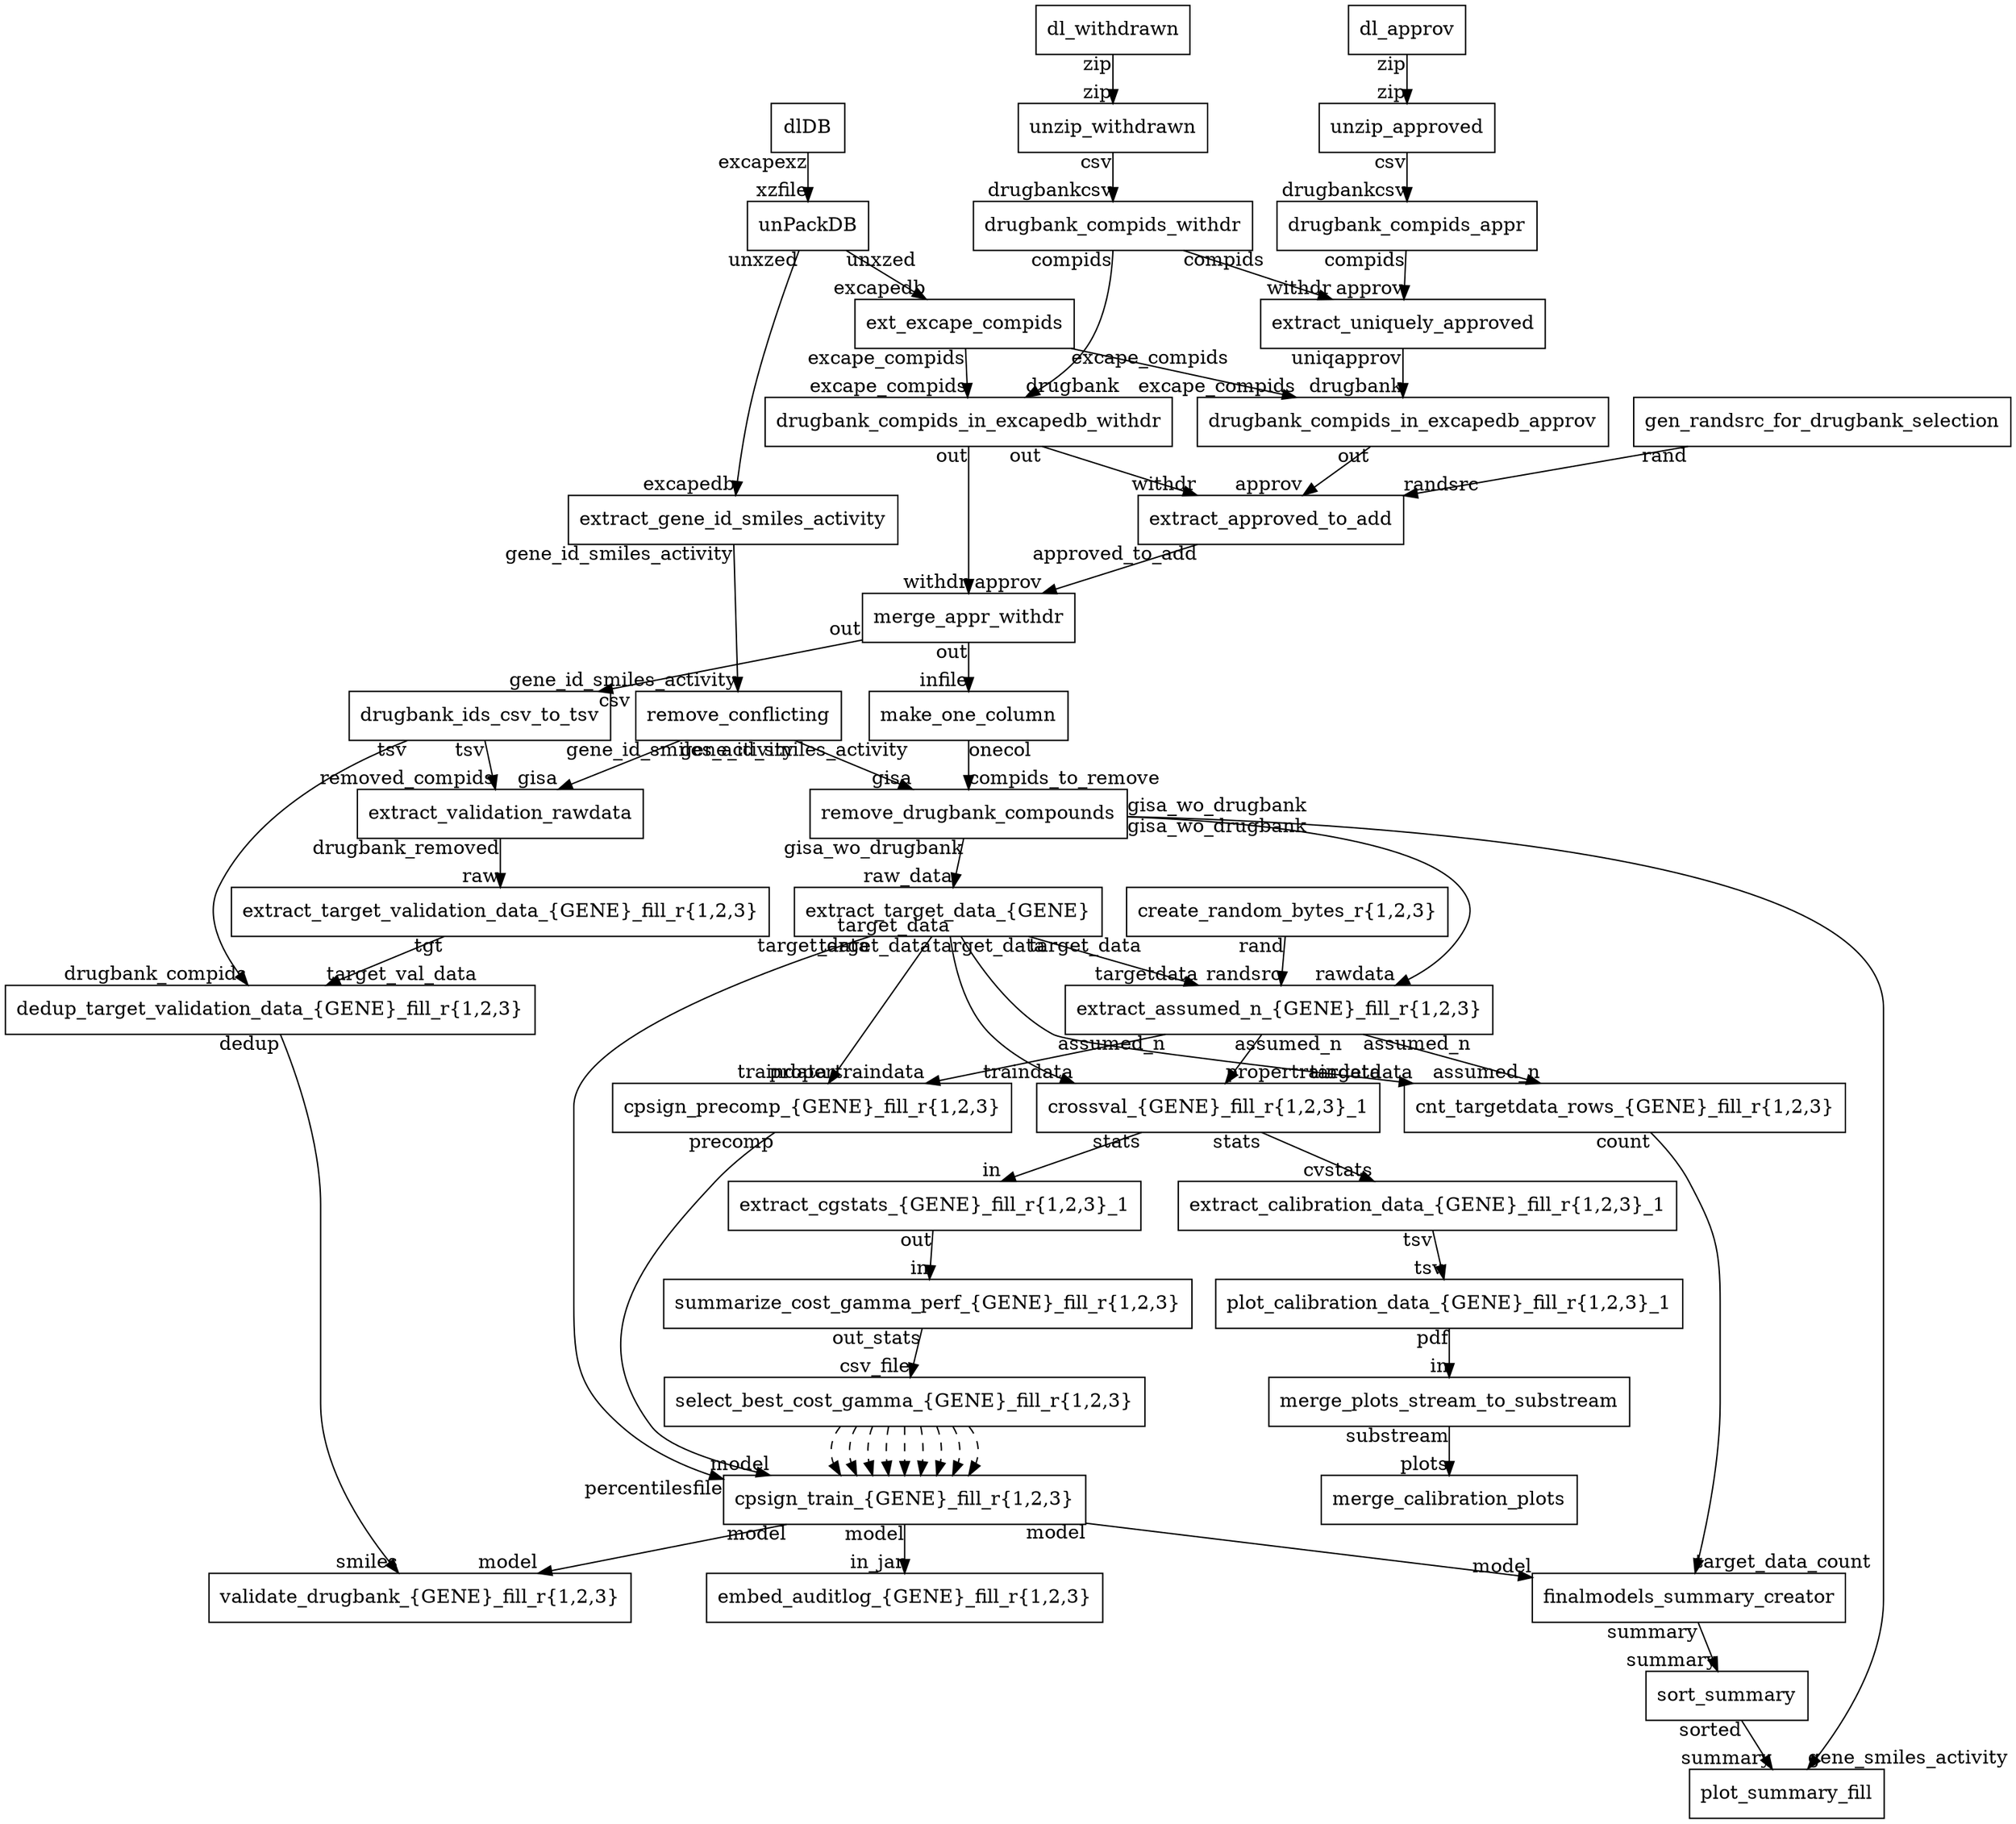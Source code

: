 digraph "train_models" {
  "finalmodels_summary_creator" [shape=box];
  "summarize_cost_gamma_perf_{GENE}_fill_r{1,2,3}" [shape=box];
  "select_best_cost_gamma_{GENE}_fill_r{1,2,3}" [shape=box];
  "dlDB" [shape=box];
  "ext_excape_compids" [shape=box];
  "drugbank_compids_in_excapedb_approv" [shape=box];
  "extract_validation_rawdata" [shape=box];
  "extract_target_validation_data_{GENE}_fill_r{1,2,3}" [shape=box];
  "sort_summary" [shape=box];
  "cpsign_precomp_{GENE}_fill_r{1,2,3}" [shape=box];
  "extract_cgstats_{GENE}_fill_r{1,2,3}_1" [shape=box];
  "cpsign_train_{GENE}_fill_r{1,2,3}" [shape=box];
  "unzip_approved" [shape=box];
  "dl_withdrawn" [shape=box];
  "gen_randsrc_for_drugbank_selection" [shape=box];
  "extract_assumed_n_{GENE}_fill_r{1,2,3}" [shape=box];
  "cnt_targetdata_rows_{GENE}_fill_r{1,2,3}" [shape=box];
  "plot_summary_fill" [shape=box];
  "unzip_withdrawn" [shape=box];
  "extract_approved_to_add" [shape=box];
  "remove_drugbank_compounds" [shape=box];
  "crossval_{GENE}_fill_r{1,2,3}_1" [shape=box];
  "dedup_target_validation_data_{GENE}_fill_r{1,2,3}" [shape=box];
  "validate_drugbank_{GENE}_fill_r{1,2,3}" [shape=box];
  "create_random_bytes_r{1,2,3}" [shape=box];
  "plot_calibration_data_{GENE}_fill_r{1,2,3}_1" [shape=box];
  "embed_auditlog_{GENE}_fill_r{1,2,3}" [shape=box];
  "merge_plots_stream_to_substream" [shape=box];
  "drugbank_compids_appr" [shape=box];
  "drugbank_ids_csv_to_tsv" [shape=box];
  "extract_gene_id_smiles_activity" [shape=box];
  "merge_appr_withdr" [shape=box];
  "remove_conflicting" [shape=box];
  "merge_calibration_plots" [shape=box];
  "unPackDB" [shape=box];
  "drugbank_compids_withdr" [shape=box];
  "extract_uniquely_approved" [shape=box];
  "extract_target_data_{GENE}" [shape=box];
  "extract_calibration_data_{GENE}_fill_r{1,2,3}_1" [shape=box];
  "dl_approv" [shape=box];
  "drugbank_compids_in_excapedb_withdr" [shape=box];
  "make_one_column" [shape=box];
  "finalmodels_summary_creator" -> "sort_summary" [taillabel="summary", headlabel="summary"];
  "summarize_cost_gamma_perf_{GENE}_fill_r{1,2,3}" -> "select_best_cost_gamma_{GENE}_fill_r{1,2,3}" [taillabel="out_stats", headlabel="csv_file"];
  "select_best_cost_gamma_{GENE}_fill_r{1,2,3}" -> "cpsign_train_{GENE}_fill_r{1,2,3}" [style="dashed"];
  "select_best_cost_gamma_{GENE}_fill_r{1,2,3}" -> "cpsign_train_{GENE}_fill_r{1,2,3}" [style="dashed"];
  "select_best_cost_gamma_{GENE}_fill_r{1,2,3}" -> "cpsign_train_{GENE}_fill_r{1,2,3}" [style="dashed"];
  "select_best_cost_gamma_{GENE}_fill_r{1,2,3}" -> "cpsign_train_{GENE}_fill_r{1,2,3}" [style="dashed"];
  "select_best_cost_gamma_{GENE}_fill_r{1,2,3}" -> "cpsign_train_{GENE}_fill_r{1,2,3}" [style="dashed"];
  "select_best_cost_gamma_{GENE}_fill_r{1,2,3}" -> "cpsign_train_{GENE}_fill_r{1,2,3}" [style="dashed"];
  "select_best_cost_gamma_{GENE}_fill_r{1,2,3}" -> "cpsign_train_{GENE}_fill_r{1,2,3}" [style="dashed"];
  "select_best_cost_gamma_{GENE}_fill_r{1,2,3}" -> "cpsign_train_{GENE}_fill_r{1,2,3}" [style="dashed"];
  "select_best_cost_gamma_{GENE}_fill_r{1,2,3}" -> "cpsign_train_{GENE}_fill_r{1,2,3}" [style="dashed"];
  "dlDB" -> "unPackDB" [taillabel="excapexz", headlabel="xzfile"];
  "ext_excape_compids" -> "drugbank_compids_in_excapedb_approv" [taillabel="excape_compids", headlabel="excape_compids"];
  "ext_excape_compids" -> "drugbank_compids_in_excapedb_withdr" [taillabel="excape_compids", headlabel="excape_compids"];
  "drugbank_compids_in_excapedb_approv" -> "extract_approved_to_add" [taillabel="out", headlabel="approv"];
  "extract_validation_rawdata" -> "extract_target_validation_data_{GENE}_fill_r{1,2,3}" [taillabel="drugbank_removed", headlabel="raw"];
  "extract_target_validation_data_{GENE}_fill_r{1,2,3}" -> "dedup_target_validation_data_{GENE}_fill_r{1,2,3}" [taillabel="tgt", headlabel="target_val_data"];
  "sort_summary" -> "plot_summary_fill" [taillabel="sorted", headlabel="summary"];
  "cpsign_precomp_{GENE}_fill_r{1,2,3}" -> "cpsign_train_{GENE}_fill_r{1,2,3}" [taillabel="precomp", headlabel="model"];
  "extract_cgstats_{GENE}_fill_r{1,2,3}_1" -> "summarize_cost_gamma_perf_{GENE}_fill_r{1,2,3}" [taillabel="out", headlabel="in"];
  "cpsign_train_{GENE}_fill_r{1,2,3}" -> "embed_auditlog_{GENE}_fill_r{1,2,3}" [taillabel="model", headlabel="in_jar"];
  "cpsign_train_{GENE}_fill_r{1,2,3}" -> "finalmodels_summary_creator" [taillabel="model", headlabel="model"];
  "cpsign_train_{GENE}_fill_r{1,2,3}" -> "validate_drugbank_{GENE}_fill_r{1,2,3}" [taillabel="model", headlabel="model"];
  "unzip_approved" -> "drugbank_compids_appr" [taillabel="csv", headlabel="drugbankcsv"];
  "dl_withdrawn" -> "unzip_withdrawn" [taillabel="zip", headlabel="zip"];
  "gen_randsrc_for_drugbank_selection" -> "extract_approved_to_add" [taillabel="rand", headlabel="randsrc"];
  "extract_assumed_n_{GENE}_fill_r{1,2,3}" -> "cnt_targetdata_rows_{GENE}_fill_r{1,2,3}" [taillabel="assumed_n", headlabel="assumed_n"];
  "extract_assumed_n_{GENE}_fill_r{1,2,3}" -> "cpsign_precomp_{GENE}_fill_r{1,2,3}" [taillabel="assumed_n", headlabel="propertraindata"];
  "extract_assumed_n_{GENE}_fill_r{1,2,3}" -> "crossval_{GENE}_fill_r{1,2,3}_1" [taillabel="assumed_n", headlabel="propertraindata"];
  "cnt_targetdata_rows_{GENE}_fill_r{1,2,3}" -> "finalmodels_summary_creator" [taillabel="count", headlabel="target_data_count"];
  "unzip_withdrawn" -> "drugbank_compids_withdr" [taillabel="csv", headlabel="drugbankcsv"];
  "extract_approved_to_add" -> "merge_appr_withdr" [taillabel="approved_to_add", headlabel="approv"];
  "remove_drugbank_compounds" -> "extract_target_data_{GENE}" [taillabel="gisa_wo_drugbank", headlabel="raw_data"];
  "remove_drugbank_compounds" -> "extract_assumed_n_{GENE}_fill_r{1,2,3}" [taillabel="gisa_wo_drugbank", headlabel="rawdata"];
  "remove_drugbank_compounds" -> "plot_summary_fill" [taillabel="gisa_wo_drugbank", headlabel="gene_smiles_activity"];
  "crossval_{GENE}_fill_r{1,2,3}_1" -> "extract_calibration_data_{GENE}_fill_r{1,2,3}_1" [taillabel="stats", headlabel="cvstats"];
  "crossval_{GENE}_fill_r{1,2,3}_1" -> "extract_cgstats_{GENE}_fill_r{1,2,3}_1" [taillabel="stats", headlabel="in"];
  "dedup_target_validation_data_{GENE}_fill_r{1,2,3}" -> "validate_drugbank_{GENE}_fill_r{1,2,3}" [taillabel="dedup", headlabel="smiles"];
  "create_random_bytes_r{1,2,3}" -> "extract_assumed_n_{GENE}_fill_r{1,2,3}" [taillabel="rand", headlabel="randsrc"];
  "plot_calibration_data_{GENE}_fill_r{1,2,3}_1" -> "merge_plots_stream_to_substream" [taillabel="pdf", headlabel="in"];
  "merge_plots_stream_to_substream" -> "merge_calibration_plots" [taillabel="substream", headlabel="plots"];
  "drugbank_compids_appr" -> "extract_uniquely_approved" [taillabel="compids", headlabel="approv"];
  "drugbank_ids_csv_to_tsv" -> "extract_validation_rawdata" [taillabel="tsv", headlabel="removed_compids"];
  "drugbank_ids_csv_to_tsv" -> "dedup_target_validation_data_{GENE}_fill_r{1,2,3}" [taillabel="tsv", headlabel="drugbank_compids"];
  "extract_gene_id_smiles_activity" -> "remove_conflicting" [taillabel="gene_id_smiles_activity", headlabel="gene_id_smiles_activity"];
  "merge_appr_withdr" -> "make_one_column" [taillabel="out", headlabel="infile"];
  "merge_appr_withdr" -> "drugbank_ids_csv_to_tsv" [taillabel="out", headlabel="csv"];
  "remove_conflicting" -> "extract_validation_rawdata" [taillabel="gene_id_smiles_activity", headlabel="gisa"];
  "remove_conflicting" -> "remove_drugbank_compounds" [taillabel="gene_id_smiles_activity", headlabel="gisa"];
  "unPackDB" -> "ext_excape_compids" [taillabel="unxzed", headlabel="excapedb"];
  "unPackDB" -> "extract_gene_id_smiles_activity" [taillabel="unxzed", headlabel="excapedb"];
  "drugbank_compids_withdr" -> "extract_uniquely_approved" [taillabel="compids", headlabel="withdr"];
  "drugbank_compids_withdr" -> "drugbank_compids_in_excapedb_withdr" [taillabel="compids", headlabel="drugbank"];
  "extract_uniquely_approved" -> "drugbank_compids_in_excapedb_approv" [taillabel="uniqapprov", headlabel="drugbank"];
  "extract_target_data_{GENE}" -> "cpsign_precomp_{GENE}_fill_r{1,2,3}" [taillabel="target_data", headlabel="traindata"];
  "extract_target_data_{GENE}" -> "crossval_{GENE}_fill_r{1,2,3}_1" [taillabel="target_data", headlabel="traindata"];
  "extract_target_data_{GENE}" -> "cpsign_train_{GENE}_fill_r{1,2,3}" [taillabel="target_data", headlabel="percentilesfile"];
  "extract_target_data_{GENE}" -> "extract_assumed_n_{GENE}_fill_r{1,2,3}" [taillabel="target_data", headlabel="targetdata"];
  "extract_target_data_{GENE}" -> "cnt_targetdata_rows_{GENE}_fill_r{1,2,3}" [taillabel="target_data", headlabel="targetdata"];
  "extract_calibration_data_{GENE}_fill_r{1,2,3}_1" -> "plot_calibration_data_{GENE}_fill_r{1,2,3}_1" [taillabel="tsv", headlabel="tsv"];
  "dl_approv" -> "unzip_approved" [taillabel="zip", headlabel="zip"];
  "drugbank_compids_in_excapedb_withdr" -> "extract_approved_to_add" [taillabel="out", headlabel="withdr"];
  "drugbank_compids_in_excapedb_withdr" -> "merge_appr_withdr" [taillabel="out", headlabel="withdr"];
  "make_one_column" -> "remove_drugbank_compounds" [taillabel="onecol", headlabel="compids_to_remove"];
}
